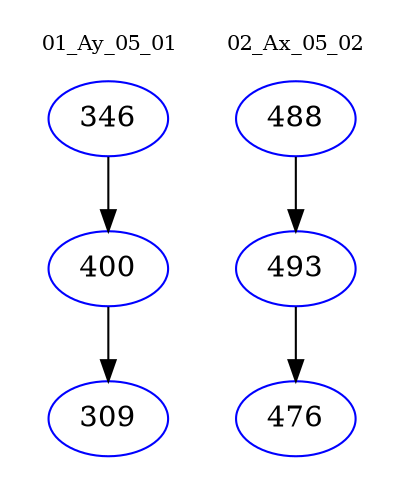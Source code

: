 digraph{
subgraph cluster_0 {
color = white
label = "01_Ay_05_01";
fontsize=10;
T0_346 [label="346", color="blue"]
T0_346 -> T0_400 [color="black"]
T0_400 [label="400", color="blue"]
T0_400 -> T0_309 [color="black"]
T0_309 [label="309", color="blue"]
}
subgraph cluster_1 {
color = white
label = "02_Ax_05_02";
fontsize=10;
T1_488 [label="488", color="blue"]
T1_488 -> T1_493 [color="black"]
T1_493 [label="493", color="blue"]
T1_493 -> T1_476 [color="black"]
T1_476 [label="476", color="blue"]
}
}
